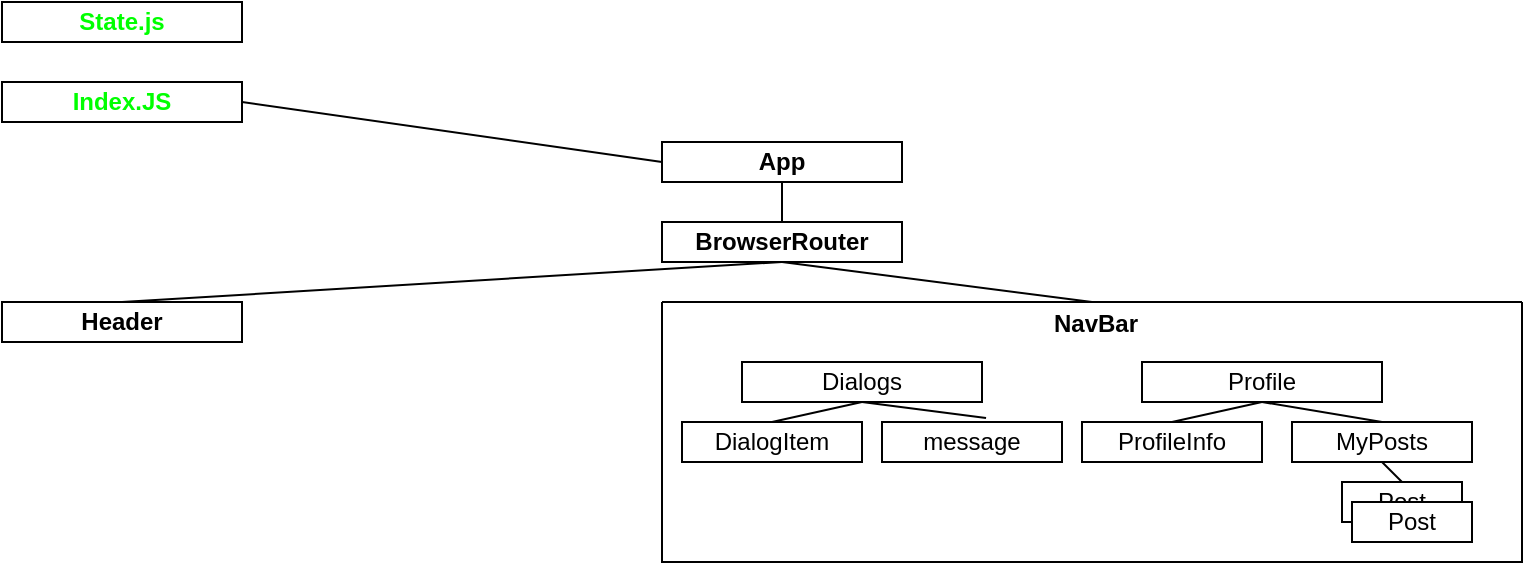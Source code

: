 <mxfile version="20.2.3" type="device"><diagram id="581_p1KO4uCrzLhma3Qt" name="Page-1"><mxGraphModel dx="796" dy="451" grid="1" gridSize="10" guides="1" tooltips="1" connect="1" arrows="1" fold="1" page="1" pageScale="1" pageWidth="850" pageHeight="1100" math="0" shadow="0"><root><mxCell id="0"/><mxCell id="1" parent="0"/><mxCell id="y9lcTWg6rUlu-_ag6h6p-1" value="&lt;font color=&quot;#00FF00&quot;&gt;&lt;b&gt;Index.JS&lt;/b&gt;&lt;/font&gt;" style="rounded=0;whiteSpace=wrap;html=1;" parent="1" vertex="1"><mxGeometry x="30" y="50" width="120" height="20" as="geometry"/></mxCell><mxCell id="y9lcTWg6rUlu-_ag6h6p-2" value="&lt;b&gt;App&lt;/b&gt;" style="rounded=0;whiteSpace=wrap;html=1;" parent="1" vertex="1"><mxGeometry x="360" y="80" width="120" height="20" as="geometry"/></mxCell><mxCell id="y9lcTWg6rUlu-_ag6h6p-3" value="" style="endArrow=none;html=1;rounded=0;exitX=1;exitY=0.5;exitDx=0;exitDy=0;entryX=0;entryY=0.5;entryDx=0;entryDy=0;" parent="1" source="y9lcTWg6rUlu-_ag6h6p-1" target="y9lcTWg6rUlu-_ag6h6p-2" edge="1"><mxGeometry width="50" height="50" relative="1" as="geometry"><mxPoint x="390" y="300" as="sourcePoint"/><mxPoint x="440" y="250" as="targetPoint"/></mxGeometry></mxCell><mxCell id="y9lcTWg6rUlu-_ag6h6p-4" value="&lt;b&gt;BrowserRouter&lt;/b&gt;" style="rounded=0;whiteSpace=wrap;html=1;" parent="1" vertex="1"><mxGeometry x="360" y="120" width="120" height="20" as="geometry"/></mxCell><mxCell id="y9lcTWg6rUlu-_ag6h6p-13" value="" style="endArrow=none;html=1;rounded=0;entryX=0.5;entryY=1;entryDx=0;entryDy=0;" parent="1" source="y9lcTWg6rUlu-_ag6h6p-4" target="y9lcTWg6rUlu-_ag6h6p-2" edge="1"><mxGeometry width="50" height="50" relative="1" as="geometry"><mxPoint x="420" y="120" as="sourcePoint"/><mxPoint x="440" y="250" as="targetPoint"/></mxGeometry></mxCell><mxCell id="y9lcTWg6rUlu-_ag6h6p-14" value="" style="endArrow=none;html=1;rounded=0;exitX=0.5;exitY=0;exitDx=0;exitDy=0;entryX=0.5;entryY=1;entryDx=0;entryDy=0;" parent="1" source="y9lcTWg6rUlu-_ag6h6p-19" target="y9lcTWg6rUlu-_ag6h6p-4" edge="1"><mxGeometry width="50" height="50" relative="1" as="geometry"><mxPoint x="390" y="300" as="sourcePoint"/><mxPoint x="300" y="150" as="targetPoint"/></mxGeometry></mxCell><mxCell id="y9lcTWg6rUlu-_ag6h6p-16" value="" style="endArrow=none;html=1;rounded=0;exitX=0.5;exitY=0;exitDx=0;exitDy=0;" parent="1" source="y9lcTWg6rUlu-_ag6h6p-8" edge="1"><mxGeometry width="50" height="50" relative="1" as="geometry"><mxPoint x="390" y="300" as="sourcePoint"/><mxPoint x="420" y="140" as="targetPoint"/></mxGeometry></mxCell><mxCell id="y9lcTWg6rUlu-_ag6h6p-19" value="" style="swimlane;startSize=0;" parent="1" vertex="1"><mxGeometry x="360" y="160" width="430" height="130" as="geometry"/></mxCell><mxCell id="y9lcTWg6rUlu-_ag6h6p-20" value="ProfileInfo" style="rounded=0;whiteSpace=wrap;html=1;" parent="y9lcTWg6rUlu-_ag6h6p-19" vertex="1"><mxGeometry x="210" y="60" width="90" height="20" as="geometry"/></mxCell><mxCell id="y9lcTWg6rUlu-_ag6h6p-22" value="MyPosts" style="rounded=0;whiteSpace=wrap;html=1;" parent="y9lcTWg6rUlu-_ag6h6p-19" vertex="1"><mxGeometry x="315" y="60" width="90" height="20" as="geometry"/></mxCell><mxCell id="y9lcTWg6rUlu-_ag6h6p-25" value="Post" style="rounded=0;whiteSpace=wrap;html=1;" parent="y9lcTWg6rUlu-_ag6h6p-19" vertex="1"><mxGeometry x="340" y="90" width="60" height="20" as="geometry"/></mxCell><mxCell id="y9lcTWg6rUlu-_ag6h6p-30" value="" style="endArrow=none;html=1;rounded=0;entryX=0.5;entryY=1;entryDx=0;entryDy=0;exitX=0.5;exitY=0;exitDx=0;exitDy=0;" parent="y9lcTWg6rUlu-_ag6h6p-19" source="y9lcTWg6rUlu-_ag6h6p-25" target="y9lcTWg6rUlu-_ag6h6p-22" edge="1"><mxGeometry width="50" height="50" relative="1" as="geometry"><mxPoint x="160" y="170" as="sourcePoint"/><mxPoint x="210" y="120" as="targetPoint"/></mxGeometry></mxCell><mxCell id="y9lcTWg6rUlu-_ag6h6p-37" value="Dialogs" style="rounded=0;whiteSpace=wrap;html=1;" parent="y9lcTWg6rUlu-_ag6h6p-19" vertex="1"><mxGeometry x="40" y="30" width="120" height="20" as="geometry"/></mxCell><mxCell id="y9lcTWg6rUlu-_ag6h6p-38" value="Profile" style="rounded=0;whiteSpace=wrap;html=1;" parent="y9lcTWg6rUlu-_ag6h6p-19" vertex="1"><mxGeometry x="240" y="30" width="120" height="20" as="geometry"/></mxCell><mxCell id="y9lcTWg6rUlu-_ag6h6p-24" value="" style="endArrow=none;html=1;rounded=0;exitX=0.5;exitY=0;exitDx=0;exitDy=0;entryX=0.5;entryY=1;entryDx=0;entryDy=0;" parent="y9lcTWg6rUlu-_ag6h6p-19" source="y9lcTWg6rUlu-_ag6h6p-22" target="y9lcTWg6rUlu-_ag6h6p-38" edge="1"><mxGeometry width="50" height="50" relative="1" as="geometry"><mxPoint x="360" y="140" as="sourcePoint"/><mxPoint x="240" y="30" as="targetPoint"/></mxGeometry></mxCell><mxCell id="y9lcTWg6rUlu-_ag6h6p-23" value="" style="endArrow=none;html=1;rounded=0;exitX=0.5;exitY=0;exitDx=0;exitDy=0;entryX=0.5;entryY=1;entryDx=0;entryDy=0;" parent="y9lcTWg6rUlu-_ag6h6p-19" source="y9lcTWg6rUlu-_ag6h6p-20" target="y9lcTWg6rUlu-_ag6h6p-38" edge="1"><mxGeometry width="50" height="50" relative="1" as="geometry"><mxPoint x="360" y="140" as="sourcePoint"/><mxPoint x="240" y="30" as="targetPoint"/></mxGeometry></mxCell><mxCell id="y9lcTWg6rUlu-_ag6h6p-27" value="Post" style="rounded=0;whiteSpace=wrap;html=1;" parent="y9lcTWg6rUlu-_ag6h6p-19" vertex="1"><mxGeometry x="345" y="100" width="60" height="20" as="geometry"/></mxCell><mxCell id="y9lcTWg6rUlu-_ag6h6p-39" value="NavBar" style="text;strokeColor=none;fillColor=none;align=left;verticalAlign=middle;spacingLeft=4;spacingRight=4;overflow=hidden;points=[[0,0.5],[1,0.5]];portConstraint=eastwest;rotatable=0;fontStyle=1" parent="y9lcTWg6rUlu-_ag6h6p-19" vertex="1"><mxGeometry x="190" width="70" height="20" as="geometry"/></mxCell><mxCell id="y9lcTWg6rUlu-_ag6h6p-40" value="DialogItem" style="rounded=0;whiteSpace=wrap;html=1;" parent="y9lcTWg6rUlu-_ag6h6p-19" vertex="1"><mxGeometry x="10" y="60" width="90" height="20" as="geometry"/></mxCell><mxCell id="y9lcTWg6rUlu-_ag6h6p-41" value="message" style="rounded=0;whiteSpace=wrap;html=1;" parent="y9lcTWg6rUlu-_ag6h6p-19" vertex="1"><mxGeometry x="110" y="60" width="90" height="20" as="geometry"/></mxCell><mxCell id="y9lcTWg6rUlu-_ag6h6p-44" value="" style="endArrow=none;html=1;rounded=0;entryX=0.5;entryY=1;entryDx=0;entryDy=0;exitX=0.5;exitY=0;exitDx=0;exitDy=0;" parent="y9lcTWg6rUlu-_ag6h6p-19" source="y9lcTWg6rUlu-_ag6h6p-40" target="y9lcTWg6rUlu-_ag6h6p-37" edge="1"><mxGeometry width="50" height="50" relative="1" as="geometry"><mxPoint x="350" y="130" as="sourcePoint"/><mxPoint x="400" y="80" as="targetPoint"/></mxGeometry></mxCell><mxCell id="y9lcTWg6rUlu-_ag6h6p-45" value="" style="endArrow=none;html=1;rounded=0;entryX=0.5;entryY=1;entryDx=0;entryDy=0;exitX=0.578;exitY=-0.1;exitDx=0;exitDy=0;exitPerimeter=0;" parent="y9lcTWg6rUlu-_ag6h6p-19" source="y9lcTWg6rUlu-_ag6h6p-41" target="y9lcTWg6rUlu-_ag6h6p-37" edge="1"><mxGeometry width="50" height="50" relative="1" as="geometry"><mxPoint x="90" y="100" as="sourcePoint"/><mxPoint x="140" y="50" as="targetPoint"/></mxGeometry></mxCell><mxCell id="y9lcTWg6rUlu-_ag6h6p-8" value="&lt;b&gt;Header&lt;/b&gt;" style="rounded=0;whiteSpace=wrap;html=1;" parent="1" vertex="1"><mxGeometry x="30" y="160" width="120" height="20" as="geometry"/></mxCell><mxCell id="agYG7f8mqogA1pKJu5Bi-3" value="&lt;font color=&quot;#00FF00&quot;&gt;&lt;b&gt;State.js&lt;/b&gt;&lt;/font&gt;" style="rounded=0;whiteSpace=wrap;html=1;" vertex="1" parent="1"><mxGeometry x="30" y="10" width="120" height="20" as="geometry"/></mxCell></root></mxGraphModel></diagram></mxfile>